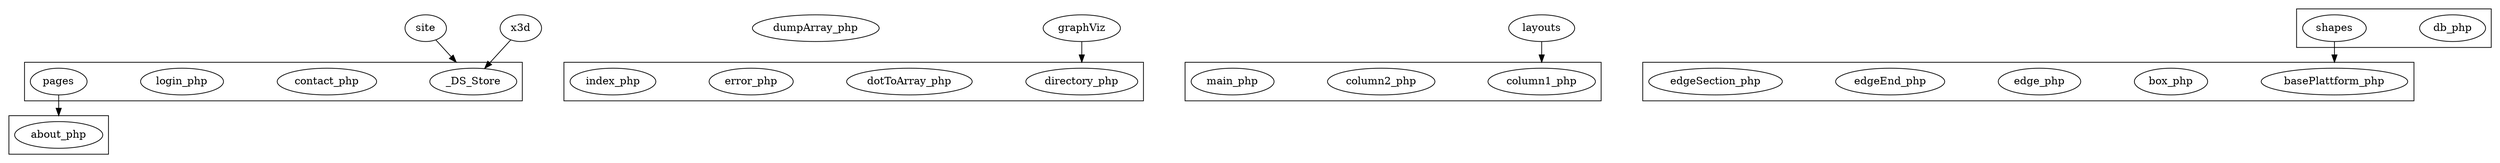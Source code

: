 digraph G {
compound=true; nodesep=1.0;
_DS_Store;
dumpArray_php;
graphViz;
layouts;
site;
x3d;
subgraph cluster_graphViz {
directory_php;
dotToArray_php;
error_php;
index_php;
}
subgraph cluster_layouts {
column1_php;
column2_php;
main_php;
}
subgraph cluster_pages {
about_php;
}
subgraph cluster_site {
_DS_Store;
contact_php;
error_php;
index_php;
login_php;
pages;
}
subgraph cluster_shapes {
basePlattform_php;
box_php;
edge_php;
edgeEnd_php;
edgeSection_php;
}
subgraph cluster_x3d {
_DS_Store;
db_php;
index_php;
shapes;
}
graphViz -> directory_php [lhead=cluster_graphViz]
layouts -> column1_php [lhead=cluster_layouts]
pages -> about_php [lhead=cluster_pages]
site -> _DS_Store [lhead=cluster_site]
shapes -> basePlattform_php [lhead=cluster_shapes]
x3d -> _DS_Store [lhead=cluster_x3d]
}
